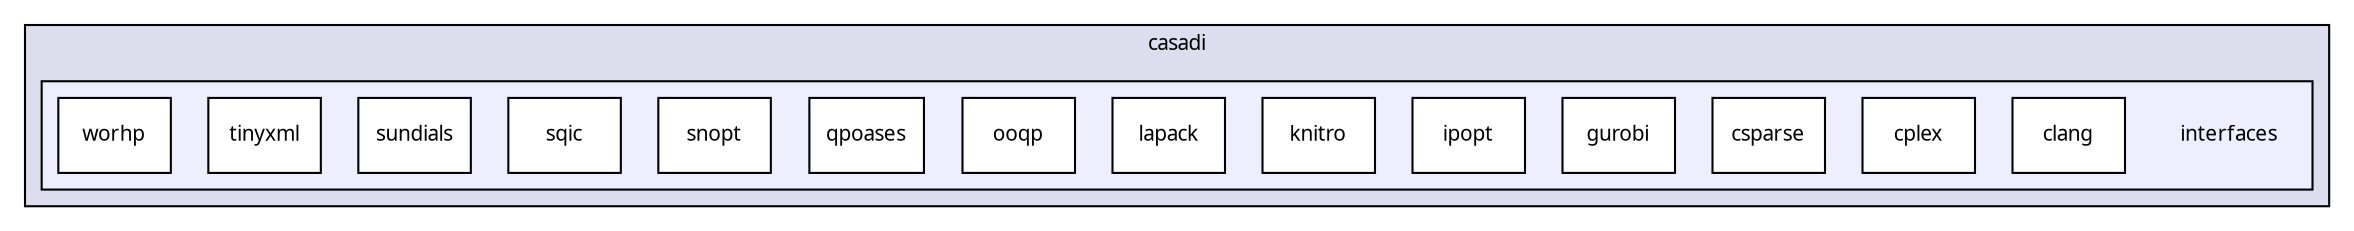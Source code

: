 digraph "interfaces" {
  compound=true
  node [ fontsize="10", fontname="FreeSans.ttf"];
  edge [ labelfontsize="10", labelfontname="FreeSans.ttf"];
  subgraph clusterdir_2c2314939267d1c2b8853bb59ef27393 {
    graph [ bgcolor="#ddddee", pencolor="black", label="casadi" fontname="FreeSans.ttf", fontsize="10", URL="dir_2c2314939267d1c2b8853bb59ef27393.html"]
  subgraph clusterdir_3704cb05e0a8565fe7675e5730d54a9f {
    graph [ bgcolor="#eeeeff", pencolor="black", label="" URL="dir_3704cb05e0a8565fe7675e5730d54a9f.html"];
    dir_3704cb05e0a8565fe7675e5730d54a9f [shape=plaintext label="interfaces"];
    dir_c1376ef17f5a3254f5d4355dcccd899d [shape=box label="clang" color="black" fillcolor="white" style="filled" URL="dir_c1376ef17f5a3254f5d4355dcccd899d.html"];
    dir_182e6c0d52b6aae2ac9f849e5862fdc3 [shape=box label="cplex" color="black" fillcolor="white" style="filled" URL="dir_182e6c0d52b6aae2ac9f849e5862fdc3.html"];
    dir_e01bb3aef06004995ff4917548039608 [shape=box label="csparse" color="black" fillcolor="white" style="filled" URL="dir_e01bb3aef06004995ff4917548039608.html"];
    dir_71ba009f505c4d7c579c864799999213 [shape=box label="gurobi" color="black" fillcolor="white" style="filled" URL="dir_71ba009f505c4d7c579c864799999213.html"];
    dir_b1f54e32a4c997c5444c28abfa5023ed [shape=box label="ipopt" color="black" fillcolor="white" style="filled" URL="dir_b1f54e32a4c997c5444c28abfa5023ed.html"];
    dir_5ed93bb667c8d34b875add93e24493ac [shape=box label="knitro" color="black" fillcolor="white" style="filled" URL="dir_5ed93bb667c8d34b875add93e24493ac.html"];
    dir_d0166b8e5c12a44257756cced3ce77b9 [shape=box label="lapack" color="black" fillcolor="white" style="filled" URL="dir_d0166b8e5c12a44257756cced3ce77b9.html"];
    dir_d10f9d9d4fcf781779c5c10b410f9142 [shape=box label="ooqp" color="black" fillcolor="white" style="filled" URL="dir_d10f9d9d4fcf781779c5c10b410f9142.html"];
    dir_9ecc5ac38e04c367b42fa3cdaced72c0 [shape=box label="qpoases" color="black" fillcolor="white" style="filled" URL="dir_9ecc5ac38e04c367b42fa3cdaced72c0.html"];
    dir_3d505800527ff193d98277c6aedaf647 [shape=box label="snopt" color="black" fillcolor="white" style="filled" URL="dir_3d505800527ff193d98277c6aedaf647.html"];
    dir_734d05e4276bf16fc107913bbe4662f3 [shape=box label="sqic" color="black" fillcolor="white" style="filled" URL="dir_734d05e4276bf16fc107913bbe4662f3.html"];
    dir_dd2093b7397cc5c5d1a20215e213e0d3 [shape=box label="sundials" color="black" fillcolor="white" style="filled" URL="dir_dd2093b7397cc5c5d1a20215e213e0d3.html"];
    dir_7a63aebb694c6e39e0e33dfcc6b7a2bb [shape=box label="tinyxml" color="black" fillcolor="white" style="filled" URL="dir_7a63aebb694c6e39e0e33dfcc6b7a2bb.html"];
    dir_557edbbeaee5fbb322c0ea225a884538 [shape=box label="worhp" color="black" fillcolor="white" style="filled" URL="dir_557edbbeaee5fbb322c0ea225a884538.html"];
  }
  }
}
